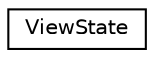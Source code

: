 digraph "Graphical Class Hierarchy"
{
 // LATEX_PDF_SIZE
  edge [fontname="Helvetica",fontsize="10",labelfontname="Helvetica",labelfontsize="10"];
  node [fontname="Helvetica",fontsize="10",shape=record];
  rankdir="LR";
  Node0 [label="ViewState",height=0.2,width=0.4,color="black", fillcolor="white", style="filled",URL="$classViewState.html",tooltip=" "];
}
